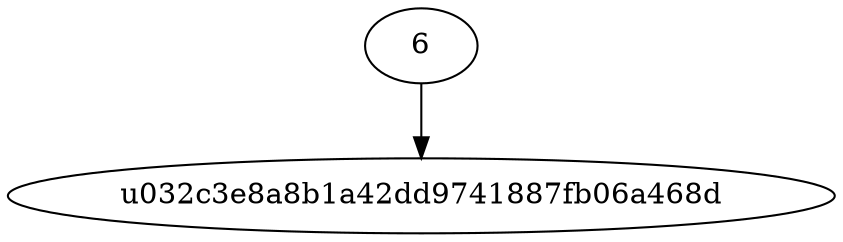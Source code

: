digraph {
  u032c3e8a8b1a42dd9741887fb06a468d [type=return]
  z8bb76934dee14cab9c678bfd85720609 -> u032c3e8a8b1a42dd9741887fb06a468d
  z8bb76934dee14cab9c678bfd85720609 [type=literal, label=6]
}
